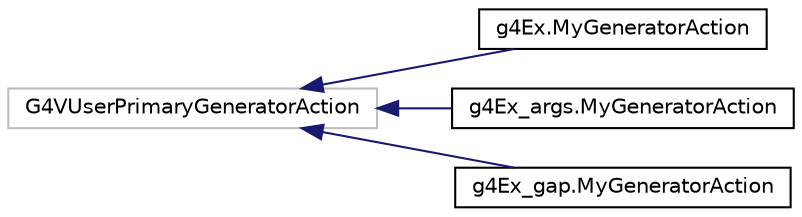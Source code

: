 digraph "Graphical Class Hierarchy"
{
 // LATEX_PDF_SIZE
  edge [fontname="Helvetica",fontsize="10",labelfontname="Helvetica",labelfontsize="10"];
  node [fontname="Helvetica",fontsize="10",shape=record];
  rankdir="LR";
  Node160 [label="G4VUserPrimaryGeneratorAction",height=0.2,width=0.4,color="grey75", fillcolor="white", style="filled",tooltip=" "];
  Node160 -> Node0 [dir="back",color="midnightblue",fontsize="10",style="solid",fontname="Helvetica"];
  Node0 [label="g4Ex.MyGeneratorAction",height=0.2,width=0.4,color="black", fillcolor="white", style="filled",URL="$classg4Ex_1_1MyGeneratorAction.html",tooltip=" "];
  Node160 -> Node162 [dir="back",color="midnightblue",fontsize="10",style="solid",fontname="Helvetica"];
  Node162 [label="g4Ex_args.MyGeneratorAction",height=0.2,width=0.4,color="black", fillcolor="white", style="filled",URL="$classg4Ex__args_1_1MyGeneratorAction.html",tooltip=" "];
  Node160 -> Node163 [dir="back",color="midnightblue",fontsize="10",style="solid",fontname="Helvetica"];
  Node163 [label="g4Ex_gap.MyGeneratorAction",height=0.2,width=0.4,color="black", fillcolor="white", style="filled",URL="$classg4Ex__gap_1_1MyGeneratorAction.html",tooltip=" "];
}
